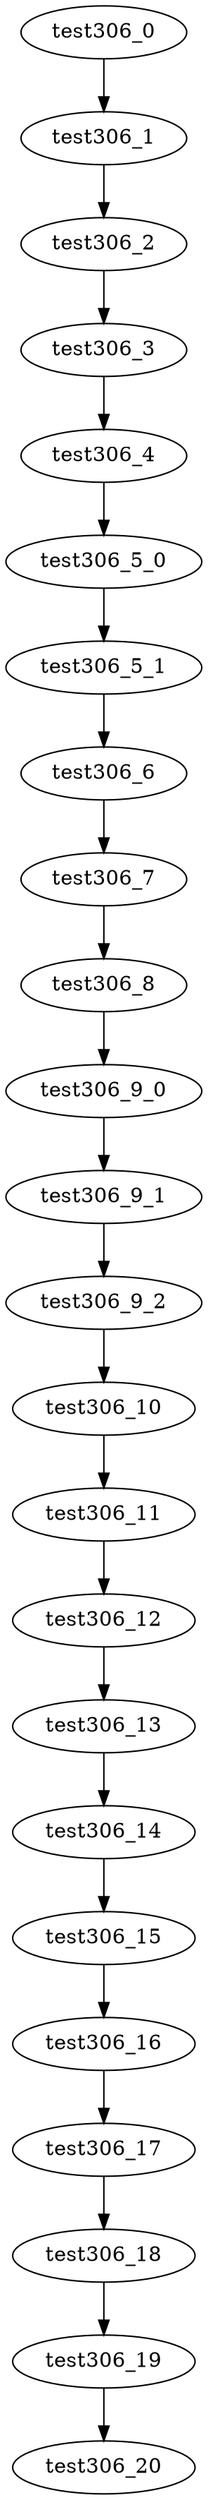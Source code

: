 digraph G {
test306_0->test306_1;
test306_1->test306_2;
test306_2->test306_3;
test306_3->test306_4;
test306_4->test306_5_0;
test306_5_0->test306_5_1;
test306_5_1->test306_6;
test306_6->test306_7;
test306_7->test306_8;
test306_8->test306_9_0;
test306_9_0->test306_9_1;
test306_9_1->test306_9_2;
test306_9_2->test306_10;
test306_10->test306_11;
test306_11->test306_12;
test306_12->test306_13;
test306_13->test306_14;
test306_14->test306_15;
test306_15->test306_16;
test306_16->test306_17;
test306_17->test306_18;
test306_18->test306_19;
test306_19->test306_20;

}
